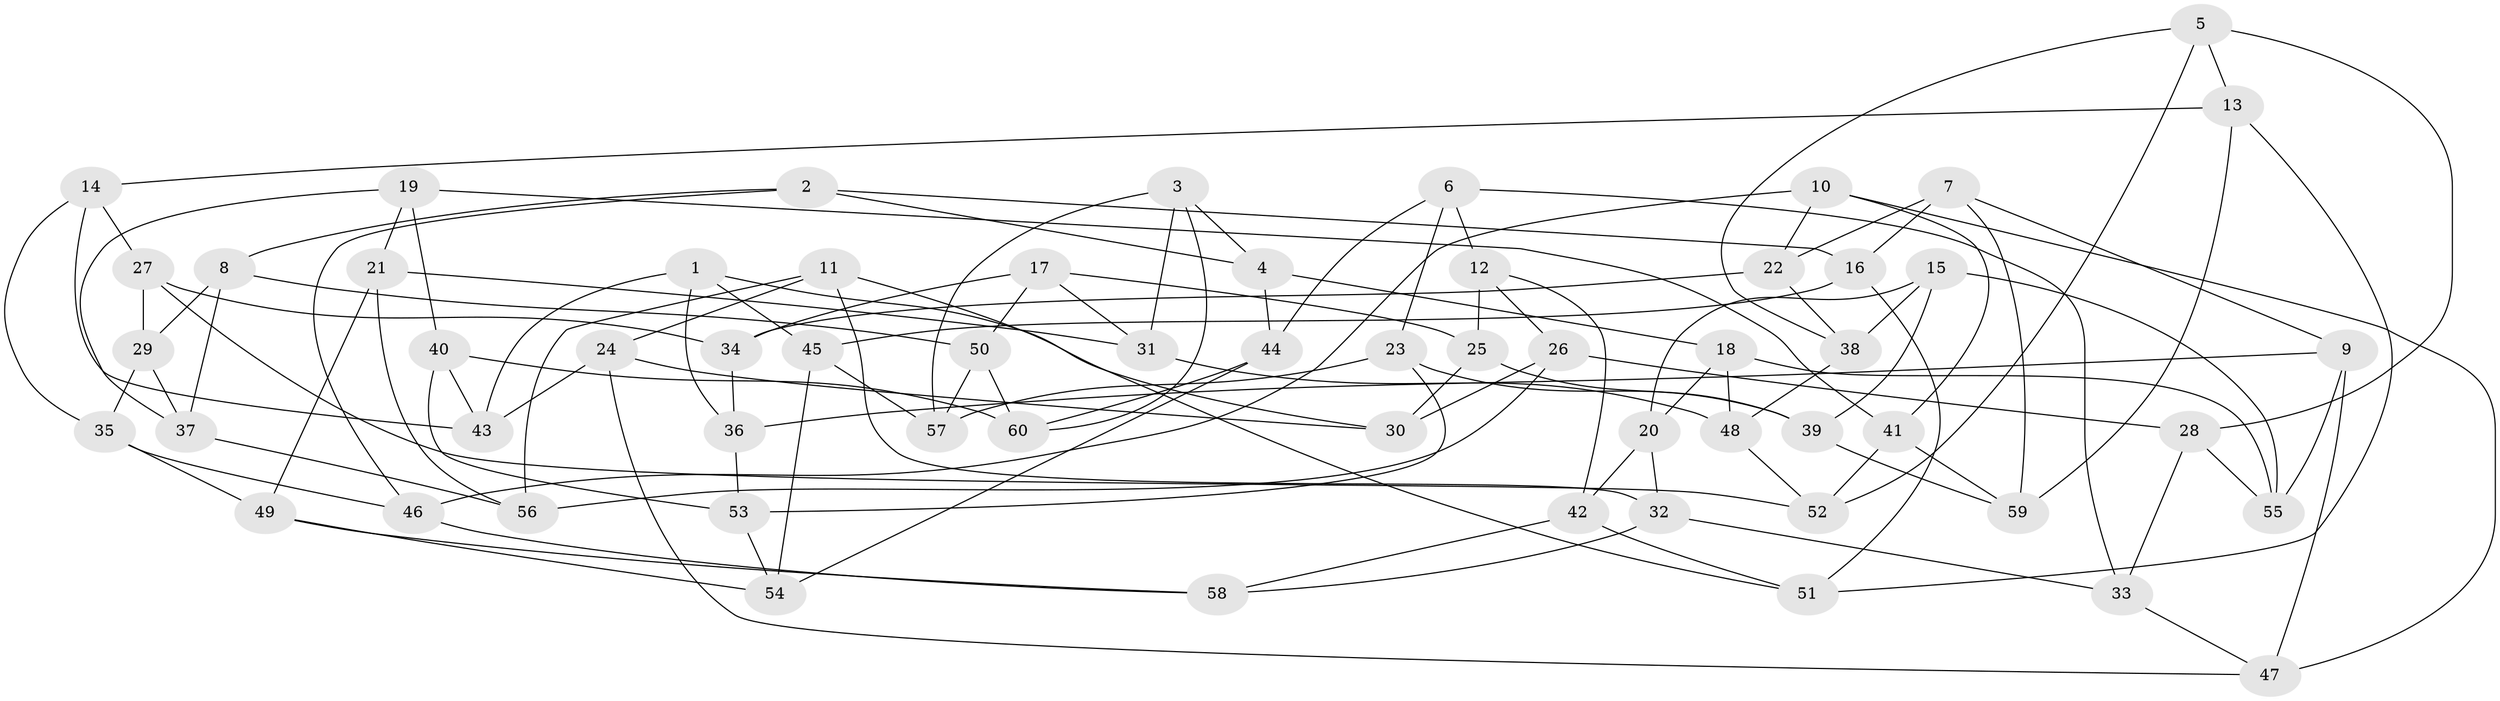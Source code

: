 // Generated by graph-tools (version 1.1) at 2025/26/03/09/25 03:26:52]
// undirected, 60 vertices, 120 edges
graph export_dot {
graph [start="1"]
  node [color=gray90,style=filled];
  1;
  2;
  3;
  4;
  5;
  6;
  7;
  8;
  9;
  10;
  11;
  12;
  13;
  14;
  15;
  16;
  17;
  18;
  19;
  20;
  21;
  22;
  23;
  24;
  25;
  26;
  27;
  28;
  29;
  30;
  31;
  32;
  33;
  34;
  35;
  36;
  37;
  38;
  39;
  40;
  41;
  42;
  43;
  44;
  45;
  46;
  47;
  48;
  49;
  50;
  51;
  52;
  53;
  54;
  55;
  56;
  57;
  58;
  59;
  60;
  1 -- 45;
  1 -- 43;
  1 -- 30;
  1 -- 36;
  2 -- 16;
  2 -- 8;
  2 -- 4;
  2 -- 46;
  3 -- 31;
  3 -- 60;
  3 -- 57;
  3 -- 4;
  4 -- 44;
  4 -- 18;
  5 -- 52;
  5 -- 28;
  5 -- 13;
  5 -- 38;
  6 -- 23;
  6 -- 33;
  6 -- 12;
  6 -- 44;
  7 -- 59;
  7 -- 16;
  7 -- 9;
  7 -- 22;
  8 -- 29;
  8 -- 50;
  8 -- 37;
  9 -- 47;
  9 -- 36;
  9 -- 55;
  10 -- 22;
  10 -- 41;
  10 -- 47;
  10 -- 46;
  11 -- 24;
  11 -- 32;
  11 -- 56;
  11 -- 51;
  12 -- 25;
  12 -- 26;
  12 -- 42;
  13 -- 59;
  13 -- 14;
  13 -- 51;
  14 -- 27;
  14 -- 35;
  14 -- 43;
  15 -- 39;
  15 -- 38;
  15 -- 55;
  15 -- 20;
  16 -- 45;
  16 -- 51;
  17 -- 25;
  17 -- 31;
  17 -- 34;
  17 -- 50;
  18 -- 20;
  18 -- 48;
  18 -- 55;
  19 -- 41;
  19 -- 37;
  19 -- 21;
  19 -- 40;
  20 -- 42;
  20 -- 32;
  21 -- 31;
  21 -- 49;
  21 -- 56;
  22 -- 34;
  22 -- 38;
  23 -- 53;
  23 -- 57;
  23 -- 39;
  24 -- 47;
  24 -- 43;
  24 -- 30;
  25 -- 39;
  25 -- 30;
  26 -- 56;
  26 -- 28;
  26 -- 30;
  27 -- 34;
  27 -- 29;
  27 -- 52;
  28 -- 33;
  28 -- 55;
  29 -- 37;
  29 -- 35;
  31 -- 48;
  32 -- 33;
  32 -- 58;
  33 -- 47;
  34 -- 36;
  35 -- 46;
  35 -- 49;
  36 -- 53;
  37 -- 56;
  38 -- 48;
  39 -- 59;
  40 -- 60;
  40 -- 53;
  40 -- 43;
  41 -- 52;
  41 -- 59;
  42 -- 58;
  42 -- 51;
  44 -- 54;
  44 -- 60;
  45 -- 57;
  45 -- 54;
  46 -- 58;
  48 -- 52;
  49 -- 54;
  49 -- 58;
  50 -- 57;
  50 -- 60;
  53 -- 54;
}
